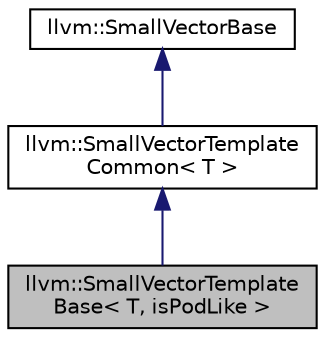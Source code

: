 digraph "llvm::SmallVectorTemplateBase&lt; T, isPodLike &gt;"
{
  edge [fontname="Helvetica",fontsize="10",labelfontname="Helvetica",labelfontsize="10"];
  node [fontname="Helvetica",fontsize="10",shape=record];
  Node1 [label="llvm::SmallVectorTemplate\lBase\< T, isPodLike \>",height=0.2,width=0.4,color="black", fillcolor="grey75", style="filled", fontcolor="black"];
  Node2 -> Node1 [dir="back",color="midnightblue",fontsize="10",style="solid",fontname="Helvetica"];
  Node2 [label="llvm::SmallVectorTemplate\lCommon\< T \>",height=0.2,width=0.4,color="black", fillcolor="white", style="filled",URL="$classllvm_1_1SmallVectorTemplateCommon.html"];
  Node3 -> Node2 [dir="back",color="midnightblue",fontsize="10",style="solid",fontname="Helvetica"];
  Node3 [label="llvm::SmallVectorBase",height=0.2,width=0.4,color="black", fillcolor="white", style="filled",URL="$classllvm_1_1SmallVectorBase.html",tooltip="This is all the non-templated stuff common to all SmallVectors. "];
}

